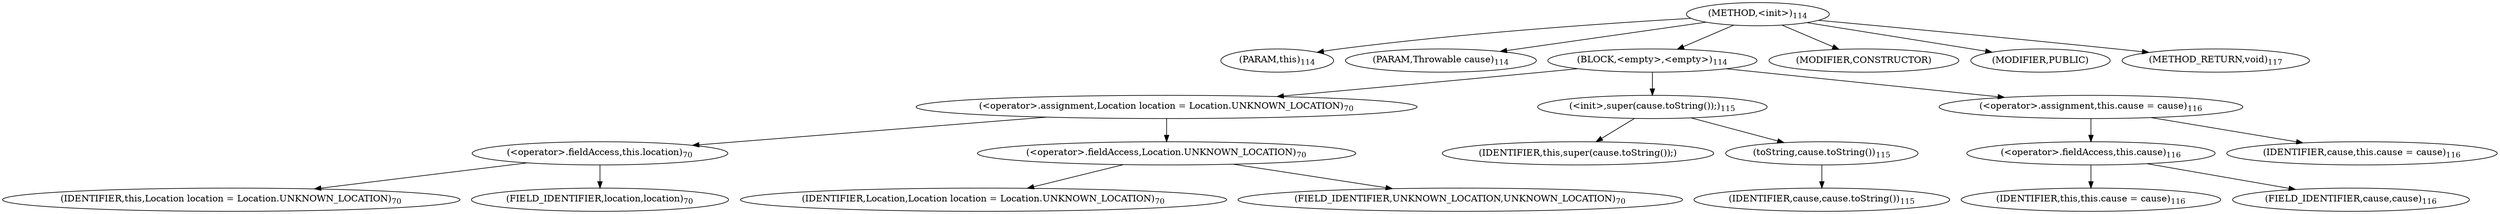 digraph "&lt;init&gt;" {  
"126" [label = <(METHOD,&lt;init&gt;)<SUB>114</SUB>> ]
"14" [label = <(PARAM,this)<SUB>114</SUB>> ]
"127" [label = <(PARAM,Throwable cause)<SUB>114</SUB>> ]
"128" [label = <(BLOCK,&lt;empty&gt;,&lt;empty&gt;)<SUB>114</SUB>> ]
"129" [label = <(&lt;operator&gt;.assignment,Location location = Location.UNKNOWN_LOCATION)<SUB>70</SUB>> ]
"130" [label = <(&lt;operator&gt;.fieldAccess,this.location)<SUB>70</SUB>> ]
"131" [label = <(IDENTIFIER,this,Location location = Location.UNKNOWN_LOCATION)<SUB>70</SUB>> ]
"132" [label = <(FIELD_IDENTIFIER,location,location)<SUB>70</SUB>> ]
"133" [label = <(&lt;operator&gt;.fieldAccess,Location.UNKNOWN_LOCATION)<SUB>70</SUB>> ]
"134" [label = <(IDENTIFIER,Location,Location location = Location.UNKNOWN_LOCATION)<SUB>70</SUB>> ]
"135" [label = <(FIELD_IDENTIFIER,UNKNOWN_LOCATION,UNKNOWN_LOCATION)<SUB>70</SUB>> ]
"136" [label = <(&lt;init&gt;,super(cause.toString());)<SUB>115</SUB>> ]
"13" [label = <(IDENTIFIER,this,super(cause.toString());)> ]
"137" [label = <(toString,cause.toString())<SUB>115</SUB>> ]
"138" [label = <(IDENTIFIER,cause,cause.toString())<SUB>115</SUB>> ]
"139" [label = <(&lt;operator&gt;.assignment,this.cause = cause)<SUB>116</SUB>> ]
"140" [label = <(&lt;operator&gt;.fieldAccess,this.cause)<SUB>116</SUB>> ]
"15" [label = <(IDENTIFIER,this,this.cause = cause)<SUB>116</SUB>> ]
"141" [label = <(FIELD_IDENTIFIER,cause,cause)<SUB>116</SUB>> ]
"142" [label = <(IDENTIFIER,cause,this.cause = cause)<SUB>116</SUB>> ]
"143" [label = <(MODIFIER,CONSTRUCTOR)> ]
"144" [label = <(MODIFIER,PUBLIC)> ]
"145" [label = <(METHOD_RETURN,void)<SUB>117</SUB>> ]
  "126" -> "14" 
  "126" -> "127" 
  "126" -> "128" 
  "126" -> "143" 
  "126" -> "144" 
  "126" -> "145" 
  "128" -> "129" 
  "128" -> "136" 
  "128" -> "139" 
  "129" -> "130" 
  "129" -> "133" 
  "130" -> "131" 
  "130" -> "132" 
  "133" -> "134" 
  "133" -> "135" 
  "136" -> "13" 
  "136" -> "137" 
  "137" -> "138" 
  "139" -> "140" 
  "139" -> "142" 
  "140" -> "15" 
  "140" -> "141" 
}
